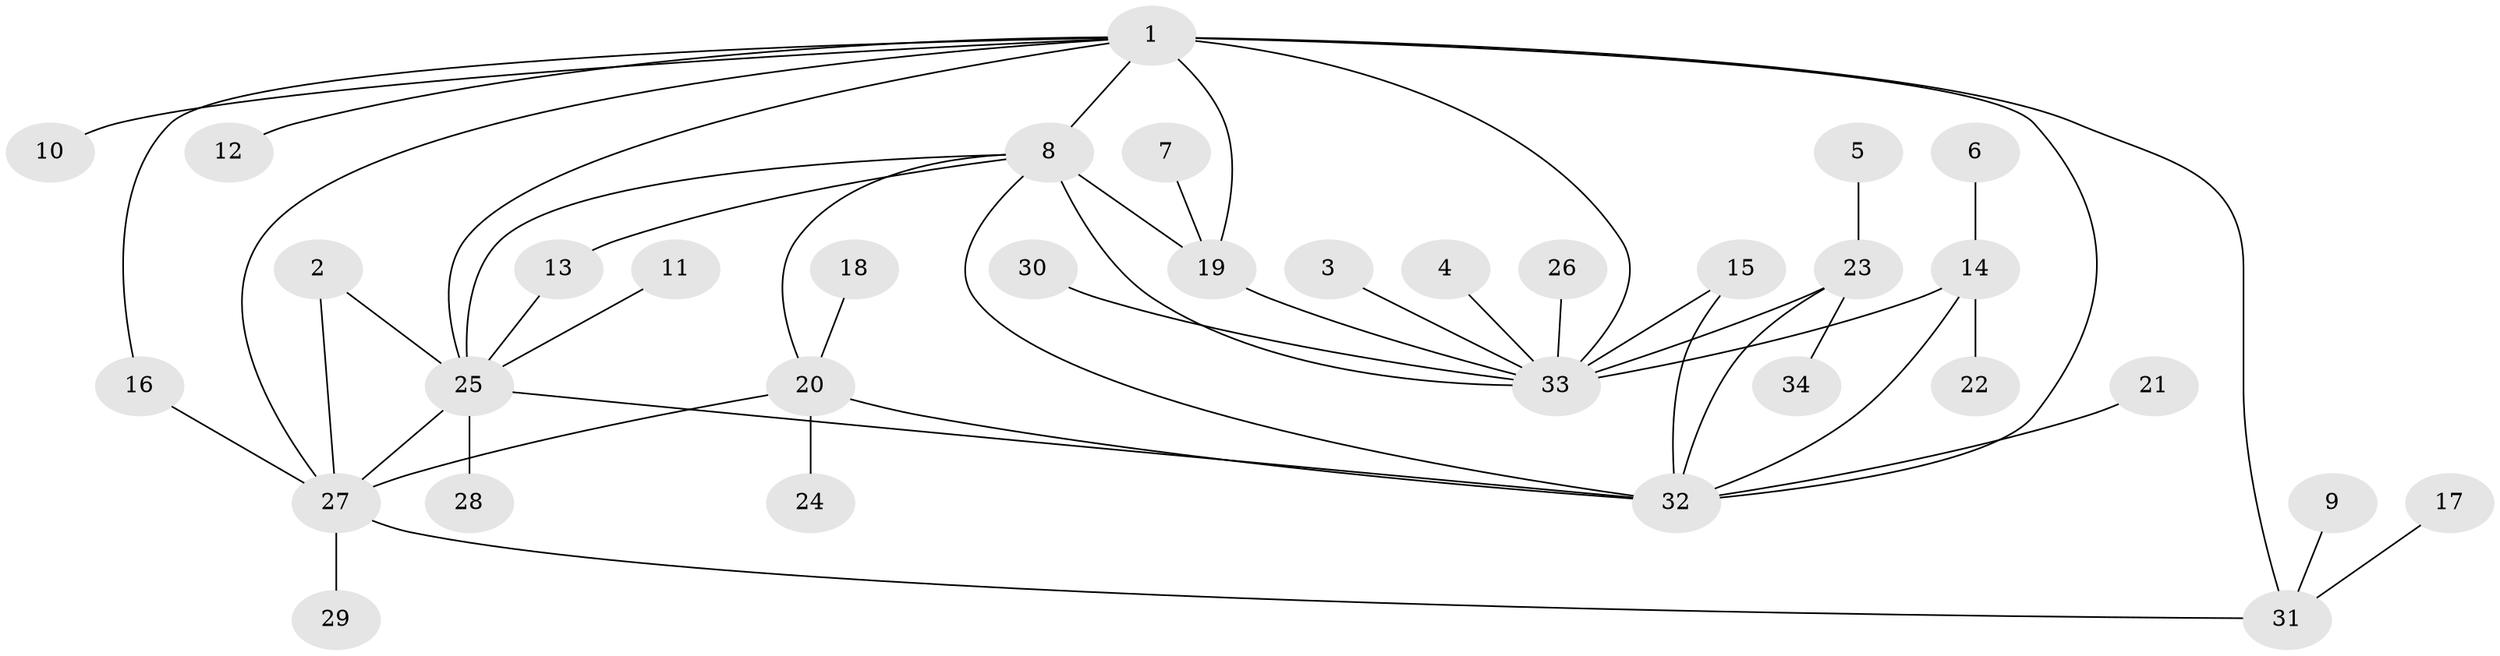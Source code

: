 // original degree distribution, {7: 0.029411764705882353, 3: 0.04411764705882353, 10: 0.014705882352941176, 6: 0.07352941176470588, 4: 0.04411764705882353, 9: 0.04411764705882353, 5: 0.029411764705882353, 1: 0.5294117647058824, 2: 0.19117647058823528}
// Generated by graph-tools (version 1.1) at 2025/26/03/09/25 03:26:38]
// undirected, 34 vertices, 49 edges
graph export_dot {
graph [start="1"]
  node [color=gray90,style=filled];
  1;
  2;
  3;
  4;
  5;
  6;
  7;
  8;
  9;
  10;
  11;
  12;
  13;
  14;
  15;
  16;
  17;
  18;
  19;
  20;
  21;
  22;
  23;
  24;
  25;
  26;
  27;
  28;
  29;
  30;
  31;
  32;
  33;
  34;
  1 -- 8 [weight=1.0];
  1 -- 10 [weight=1.0];
  1 -- 12 [weight=1.0];
  1 -- 16 [weight=1.0];
  1 -- 19 [weight=1.0];
  1 -- 25 [weight=1.0];
  1 -- 27 [weight=1.0];
  1 -- 31 [weight=1.0];
  1 -- 32 [weight=1.0];
  1 -- 33 [weight=3.0];
  2 -- 25 [weight=1.0];
  2 -- 27 [weight=1.0];
  3 -- 33 [weight=1.0];
  4 -- 33 [weight=1.0];
  5 -- 23 [weight=1.0];
  6 -- 14 [weight=1.0];
  7 -- 19 [weight=1.0];
  8 -- 13 [weight=1.0];
  8 -- 19 [weight=2.0];
  8 -- 20 [weight=1.0];
  8 -- 25 [weight=1.0];
  8 -- 32 [weight=1.0];
  8 -- 33 [weight=2.0];
  9 -- 31 [weight=1.0];
  11 -- 25 [weight=1.0];
  13 -- 25 [weight=1.0];
  14 -- 22 [weight=1.0];
  14 -- 32 [weight=1.0];
  14 -- 33 [weight=1.0];
  15 -- 32 [weight=1.0];
  15 -- 33 [weight=1.0];
  16 -- 27 [weight=1.0];
  17 -- 31 [weight=1.0];
  18 -- 20 [weight=1.0];
  19 -- 33 [weight=1.0];
  20 -- 24 [weight=1.0];
  20 -- 27 [weight=1.0];
  20 -- 32 [weight=1.0];
  21 -- 32 [weight=1.0];
  23 -- 32 [weight=1.0];
  23 -- 33 [weight=1.0];
  23 -- 34 [weight=1.0];
  25 -- 27 [weight=1.0];
  25 -- 28 [weight=1.0];
  25 -- 32 [weight=1.0];
  26 -- 33 [weight=1.0];
  27 -- 29 [weight=1.0];
  27 -- 31 [weight=1.0];
  30 -- 33 [weight=1.0];
}
